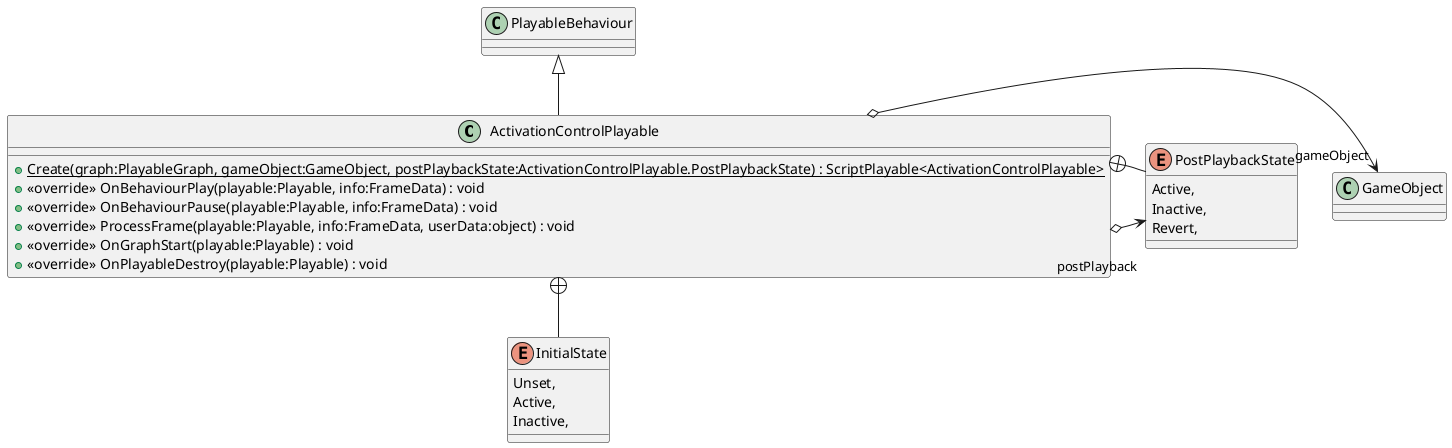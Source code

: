 @startuml
class ActivationControlPlayable {
    + {static} Create(graph:PlayableGraph, gameObject:GameObject, postPlaybackState:ActivationControlPlayable.PostPlaybackState) : ScriptPlayable<ActivationControlPlayable>
    + <<override>> OnBehaviourPlay(playable:Playable, info:FrameData) : void
    + <<override>> OnBehaviourPause(playable:Playable, info:FrameData) : void
    + <<override>> ProcessFrame(playable:Playable, info:FrameData, userData:object) : void
    + <<override>> OnGraphStart(playable:Playable) : void
    + <<override>> OnPlayableDestroy(playable:Playable) : void
}
enum PostPlaybackState {
    Active,
    Inactive,
    Revert,
}
enum InitialState {
    Unset,
    Active,
    Inactive,
}
PlayableBehaviour <|-- ActivationControlPlayable
ActivationControlPlayable o-> "gameObject" GameObject
ActivationControlPlayable o-> "postPlayback" PostPlaybackState
ActivationControlPlayable +-- PostPlaybackState
ActivationControlPlayable +-- InitialState
@enduml
